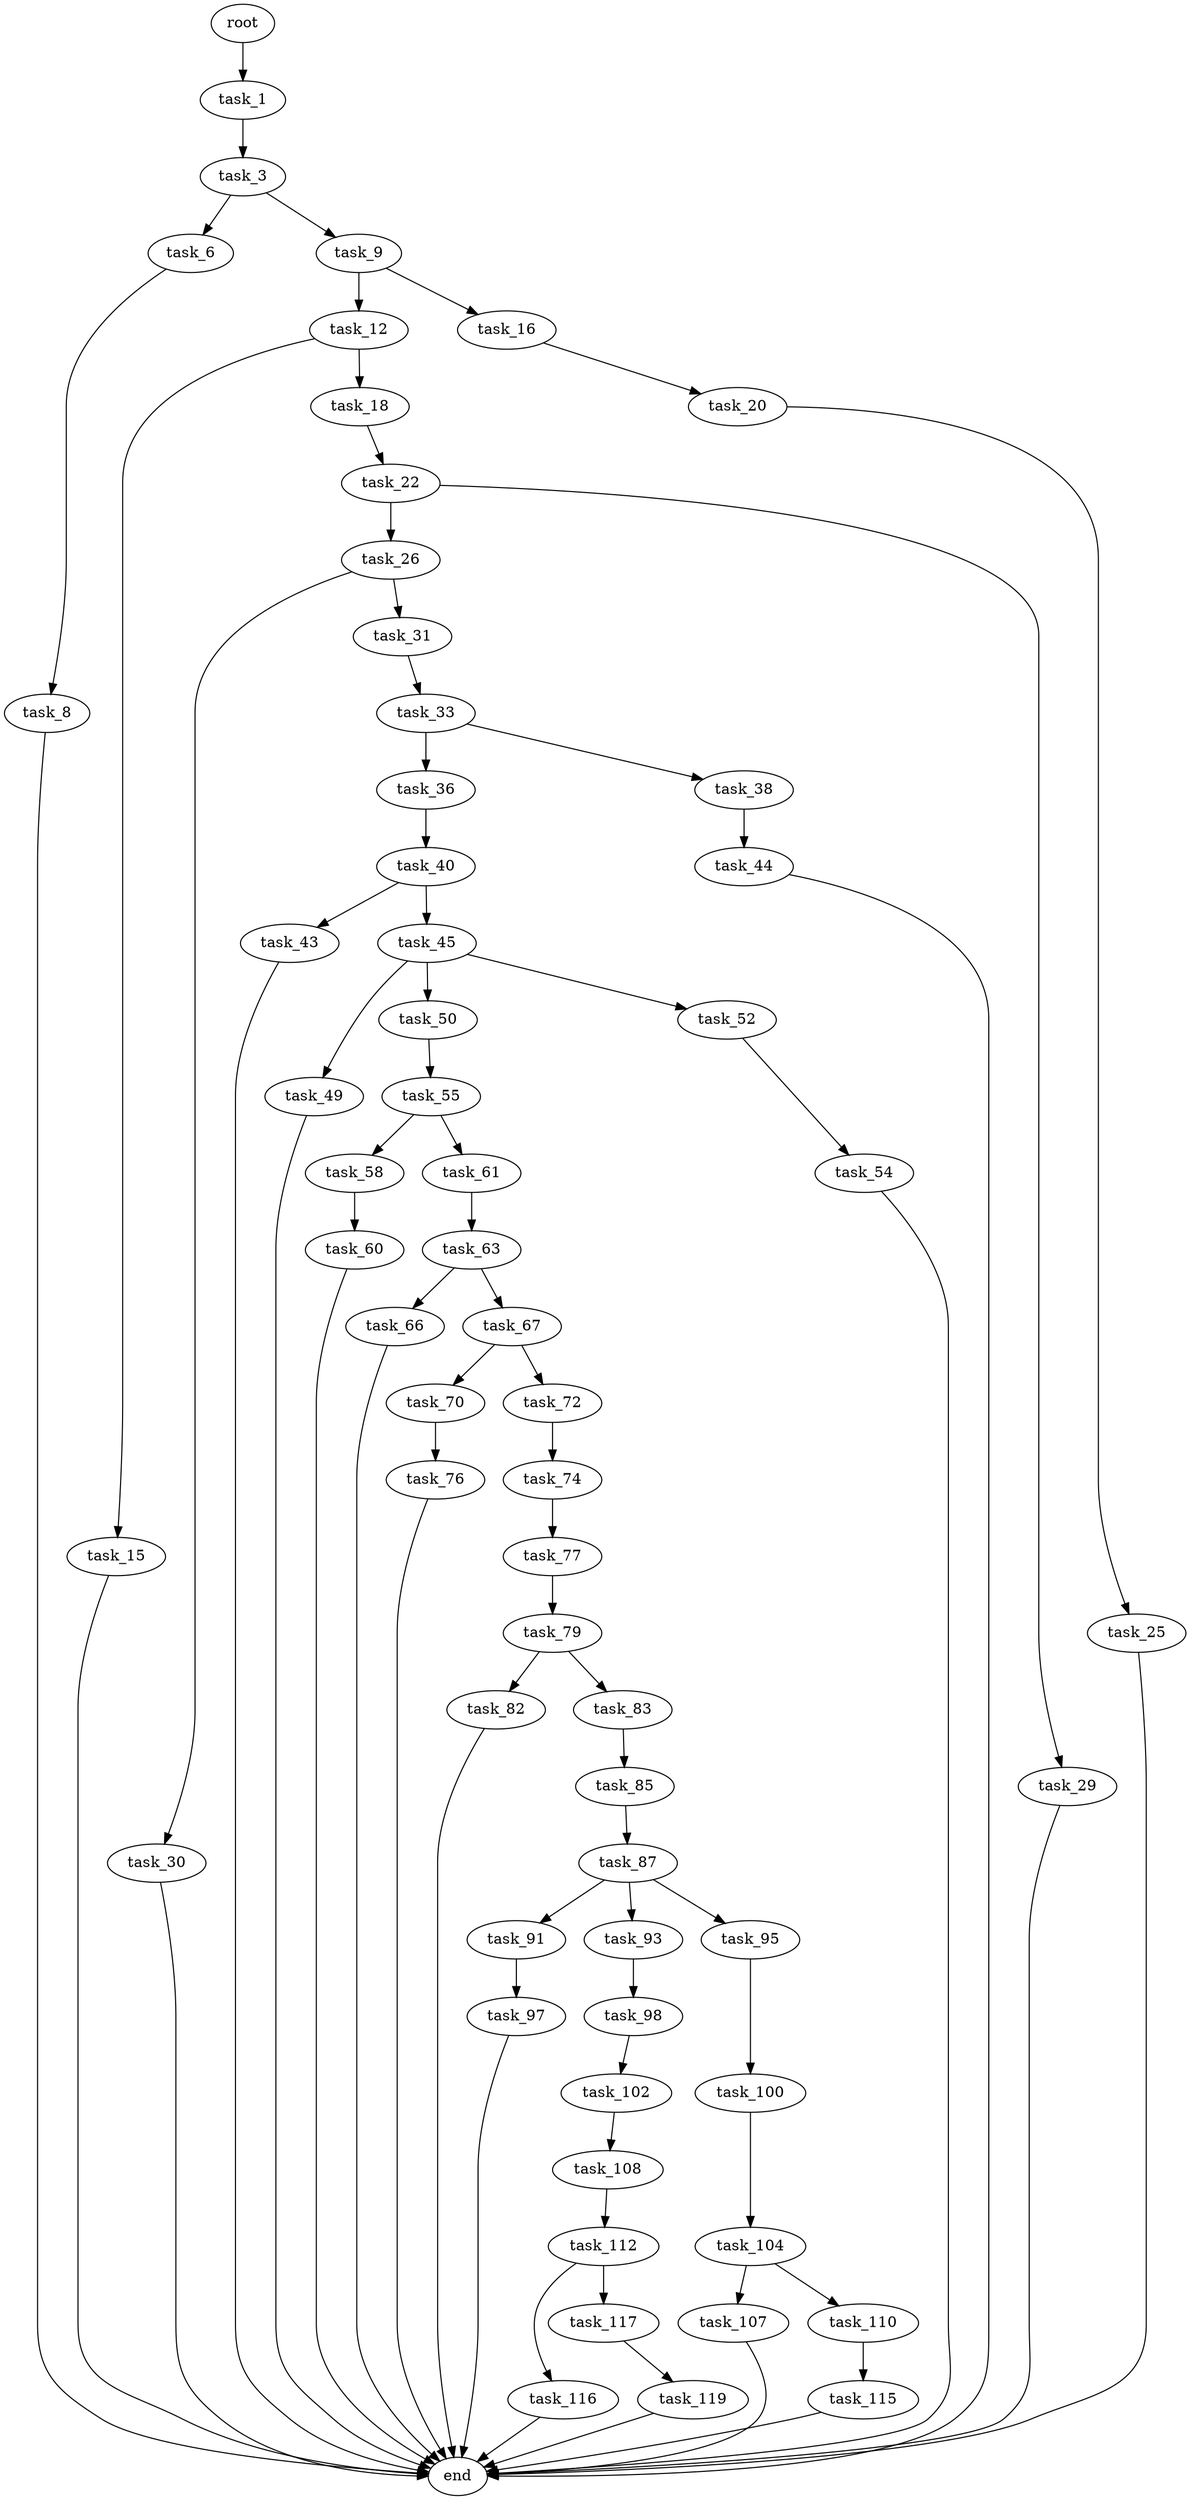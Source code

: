 digraph G {
  root [size="0.000000"];
  task_1 [size="10712084663.000000"];
  task_3 [size="6584590277.000000"];
  task_6 [size="782757789696.000000"];
  task_8 [size="32570285402.000000"];
  task_9 [size="135116975183.000000"];
  task_12 [size="549755813888.000000"];
  task_15 [size="8589934592.000000"];
  task_16 [size="1073741824000.000000"];
  task_18 [size="7869938379.000000"];
  task_20 [size="2979175299.000000"];
  task_22 [size="1015791394662.000000"];
  task_25 [size="6605872487.000000"];
  task_26 [size="68719476736.000000"];
  task_29 [size="376262746813.000000"];
  task_30 [size="632455567383.000000"];
  task_31 [size="8589934592.000000"];
  task_33 [size="782757789696.000000"];
  task_36 [size="61285125155.000000"];
  task_38 [size="546083596371.000000"];
  task_40 [size="8589934592.000000"];
  task_43 [size="19009859603.000000"];
  task_44 [size="7904653165.000000"];
  task_45 [size="28991029248.000000"];
  task_49 [size="549755813888.000000"];
  task_50 [size="68098070519.000000"];
  task_52 [size="15363666300.000000"];
  task_54 [size="549755813888.000000"];
  task_55 [size="340893981464.000000"];
  task_58 [size="893883002827.000000"];
  task_60 [size="2014658584.000000"];
  task_61 [size="6551565905.000000"];
  task_63 [size="95317219839.000000"];
  task_66 [size="848267130958.000000"];
  task_67 [size="782757789696.000000"];
  task_70 [size="3819034271.000000"];
  task_72 [size="274944467541.000000"];
  task_74 [size="11018330109.000000"];
  task_76 [size="68719476736.000000"];
  task_77 [size="105195635857.000000"];
  task_79 [size="836789185037.000000"];
  task_82 [size="9154675869.000000"];
  task_83 [size="8589934592.000000"];
  task_85 [size="5150596760.000000"];
  task_87 [size="319341208121.000000"];
  task_91 [size="5695495128.000000"];
  task_93 [size="782757789696.000000"];
  task_95 [size="196147416226.000000"];
  task_97 [size="8583345469.000000"];
  task_98 [size="680102891252.000000"];
  task_100 [size="437584685619.000000"];
  task_102 [size="1124177128206.000000"];
  task_104 [size="23717717508.000000"];
  task_107 [size="336334776212.000000"];
  task_108 [size="1229769488.000000"];
  task_110 [size="29297406297.000000"];
  task_112 [size="172603134642.000000"];
  task_115 [size="4804231696.000000"];
  task_116 [size="1073741824000.000000"];
  task_117 [size="28991029248.000000"];
  task_119 [size="368293445632.000000"];
  end [size="0.000000"];

  root -> task_1 [size="1.000000"];
  task_1 -> task_3 [size="209715200.000000"];
  task_3 -> task_6 [size="536870912.000000"];
  task_3 -> task_9 [size="536870912.000000"];
  task_6 -> task_8 [size="679477248.000000"];
  task_8 -> end [size="1.000000"];
  task_9 -> task_12 [size="301989888.000000"];
  task_9 -> task_16 [size="301989888.000000"];
  task_12 -> task_15 [size="536870912.000000"];
  task_12 -> task_18 [size="536870912.000000"];
  task_15 -> end [size="1.000000"];
  task_16 -> task_20 [size="838860800.000000"];
  task_18 -> task_22 [size="134217728.000000"];
  task_20 -> task_25 [size="134217728.000000"];
  task_22 -> task_26 [size="838860800.000000"];
  task_22 -> task_29 [size="838860800.000000"];
  task_25 -> end [size="1.000000"];
  task_26 -> task_30 [size="134217728.000000"];
  task_26 -> task_31 [size="134217728.000000"];
  task_29 -> end [size="1.000000"];
  task_30 -> end [size="1.000000"];
  task_31 -> task_33 [size="33554432.000000"];
  task_33 -> task_36 [size="679477248.000000"];
  task_33 -> task_38 [size="679477248.000000"];
  task_36 -> task_40 [size="209715200.000000"];
  task_38 -> task_44 [size="411041792.000000"];
  task_40 -> task_43 [size="33554432.000000"];
  task_40 -> task_45 [size="33554432.000000"];
  task_43 -> end [size="1.000000"];
  task_44 -> end [size="1.000000"];
  task_45 -> task_49 [size="75497472.000000"];
  task_45 -> task_50 [size="75497472.000000"];
  task_45 -> task_52 [size="75497472.000000"];
  task_49 -> end [size="1.000000"];
  task_50 -> task_55 [size="75497472.000000"];
  task_52 -> task_54 [size="411041792.000000"];
  task_54 -> end [size="1.000000"];
  task_55 -> task_58 [size="301989888.000000"];
  task_55 -> task_61 [size="301989888.000000"];
  task_58 -> task_60 [size="838860800.000000"];
  task_60 -> end [size="1.000000"];
  task_61 -> task_63 [size="134217728.000000"];
  task_63 -> task_66 [size="75497472.000000"];
  task_63 -> task_67 [size="75497472.000000"];
  task_66 -> end [size="1.000000"];
  task_67 -> task_70 [size="679477248.000000"];
  task_67 -> task_72 [size="679477248.000000"];
  task_70 -> task_76 [size="75497472.000000"];
  task_72 -> task_74 [size="838860800.000000"];
  task_74 -> task_77 [size="33554432.000000"];
  task_76 -> end [size="1.000000"];
  task_77 -> task_79 [size="75497472.000000"];
  task_79 -> task_82 [size="838860800.000000"];
  task_79 -> task_83 [size="838860800.000000"];
  task_82 -> end [size="1.000000"];
  task_83 -> task_85 [size="33554432.000000"];
  task_85 -> task_87 [size="209715200.000000"];
  task_87 -> task_91 [size="301989888.000000"];
  task_87 -> task_93 [size="301989888.000000"];
  task_87 -> task_95 [size="301989888.000000"];
  task_91 -> task_97 [size="209715200.000000"];
  task_93 -> task_98 [size="679477248.000000"];
  task_95 -> task_100 [size="134217728.000000"];
  task_97 -> end [size="1.000000"];
  task_98 -> task_102 [size="679477248.000000"];
  task_100 -> task_104 [size="301989888.000000"];
  task_102 -> task_108 [size="838860800.000000"];
  task_104 -> task_107 [size="411041792.000000"];
  task_104 -> task_110 [size="411041792.000000"];
  task_107 -> end [size="1.000000"];
  task_108 -> task_112 [size="33554432.000000"];
  task_110 -> task_115 [size="33554432.000000"];
  task_112 -> task_116 [size="411041792.000000"];
  task_112 -> task_117 [size="411041792.000000"];
  task_115 -> end [size="1.000000"];
  task_116 -> end [size="1.000000"];
  task_117 -> task_119 [size="75497472.000000"];
  task_119 -> end [size="1.000000"];
}
